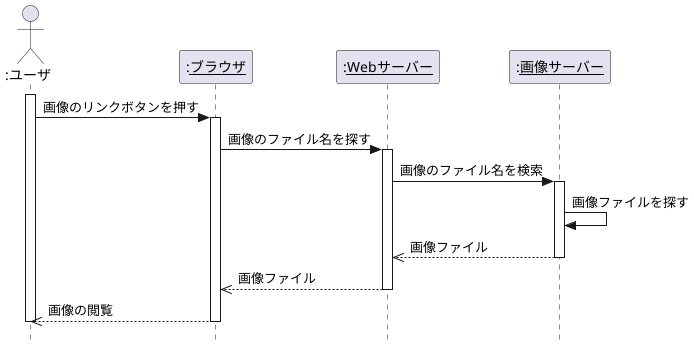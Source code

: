 @startuml Web画像検索
hide footbox
skinparam style strictuml

    actor ":ユーザ" as user
    participant ":<u>ブラウザ</u>" as bro
    participant ":<u>Webサーバー</u>" as web
    participant ":<u>画像サーバー</u>" as pic

    activate user
        user -> bro: 画像のリンクボタンを押す
        activate bro
            bro -> web: 画像のファイル名を探す
            activate web
                web -> pic: 画像のファイル名を検索
                activate pic
                    pic -> pic: 画像ファイルを探す
                    web <<-- pic:画像ファイル
                deactivate pic
                bro <<-- web:画像ファイル
            deactivate web
            user <<-- bro:画像の閲覧
        deactivate bro
    deactivate user
@enduml